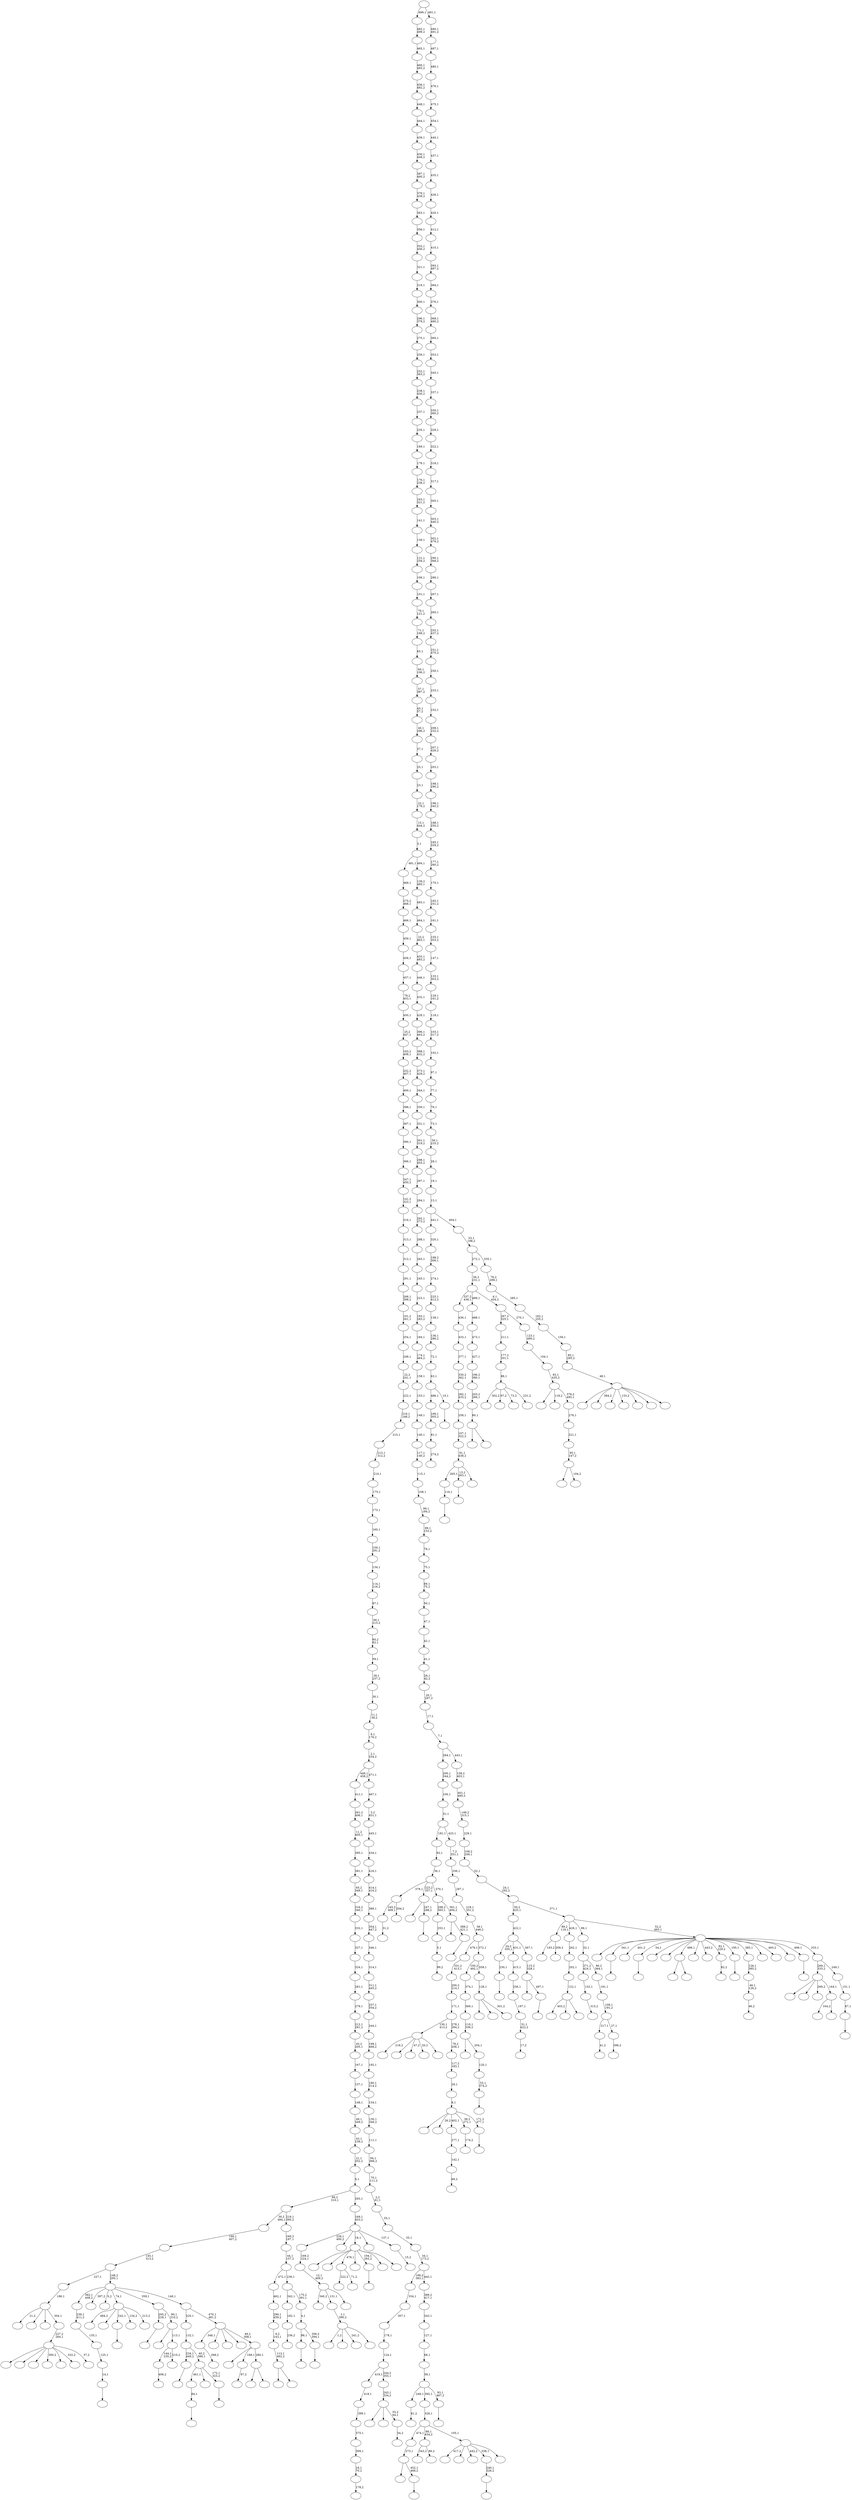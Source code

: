digraph T {
	650 [label=""]
	649 [label=""]
	648 [label=""]
	647 [label=""]
	646 [label=""]
	645 [label=""]
	644 [label=""]
	643 [label=""]
	642 [label=""]
	641 [label=""]
	640 [label=""]
	639 [label=""]
	638 [label=""]
	637 [label=""]
	636 [label=""]
	635 [label=""]
	634 [label=""]
	633 [label=""]
	632 [label=""]
	631 [label=""]
	630 [label=""]
	629 [label=""]
	628 [label=""]
	627 [label=""]
	626 [label=""]
	625 [label=""]
	624 [label=""]
	623 [label=""]
	622 [label=""]
	621 [label=""]
	620 [label=""]
	619 [label=""]
	618 [label=""]
	617 [label=""]
	616 [label=""]
	615 [label=""]
	614 [label=""]
	613 [label=""]
	612 [label=""]
	611 [label=""]
	610 [label=""]
	609 [label=""]
	608 [label=""]
	607 [label=""]
	606 [label=""]
	605 [label=""]
	604 [label=""]
	603 [label=""]
	602 [label=""]
	601 [label=""]
	600 [label=""]
	599 [label=""]
	598 [label=""]
	597 [label=""]
	596 [label=""]
	595 [label=""]
	594 [label=""]
	593 [label=""]
	592 [label=""]
	591 [label=""]
	590 [label=""]
	589 [label=""]
	588 [label=""]
	587 [label=""]
	586 [label=""]
	585 [label=""]
	584 [label=""]
	583 [label=""]
	582 [label=""]
	581 [label=""]
	580 [label=""]
	579 [label=""]
	578 [label=""]
	577 [label=""]
	576 [label=""]
	575 [label=""]
	574 [label=""]
	573 [label=""]
	572 [label=""]
	571 [label=""]
	570 [label=""]
	569 [label=""]
	568 [label=""]
	567 [label=""]
	566 [label=""]
	565 [label=""]
	564 [label=""]
	563 [label=""]
	562 [label=""]
	561 [label=""]
	560 [label=""]
	559 [label=""]
	558 [label=""]
	557 [label=""]
	556 [label=""]
	555 [label=""]
	554 [label=""]
	553 [label=""]
	552 [label=""]
	551 [label=""]
	550 [label=""]
	549 [label=""]
	548 [label=""]
	547 [label=""]
	546 [label=""]
	545 [label=""]
	544 [label=""]
	543 [label=""]
	542 [label=""]
	541 [label=""]
	540 [label=""]
	539 [label=""]
	538 [label=""]
	537 [label=""]
	536 [label=""]
	535 [label=""]
	534 [label=""]
	533 [label=""]
	532 [label=""]
	531 [label=""]
	530 [label=""]
	529 [label=""]
	528 [label=""]
	527 [label=""]
	526 [label=""]
	525 [label=""]
	524 [label=""]
	523 [label=""]
	522 [label=""]
	521 [label=""]
	520 [label=""]
	519 [label=""]
	518 [label=""]
	517 [label=""]
	516 [label=""]
	515 [label=""]
	514 [label=""]
	513 [label=""]
	512 [label=""]
	511 [label=""]
	510 [label=""]
	509 [label=""]
	508 [label=""]
	507 [label=""]
	506 [label=""]
	505 [label=""]
	504 [label=""]
	503 [label=""]
	502 [label=""]
	501 [label=""]
	500 [label=""]
	499 [label=""]
	498 [label=""]
	497 [label=""]
	496 [label=""]
	495 [label=""]
	494 [label=""]
	493 [label=""]
	492 [label=""]
	491 [label=""]
	490 [label=""]
	489 [label=""]
	488 [label=""]
	487 [label=""]
	486 [label=""]
	485 [label=""]
	484 [label=""]
	483 [label=""]
	482 [label=""]
	481 [label=""]
	480 [label=""]
	479 [label=""]
	478 [label=""]
	477 [label=""]
	476 [label=""]
	475 [label=""]
	474 [label=""]
	473 [label=""]
	472 [label=""]
	471 [label=""]
	470 [label=""]
	469 [label=""]
	468 [label=""]
	467 [label=""]
	466 [label=""]
	465 [label=""]
	464 [label=""]
	463 [label=""]
	462 [label=""]
	461 [label=""]
	460 [label=""]
	459 [label=""]
	458 [label=""]
	457 [label=""]
	456 [label=""]
	455 [label=""]
	454 [label=""]
	453 [label=""]
	452 [label=""]
	451 [label=""]
	450 [label=""]
	449 [label=""]
	448 [label=""]
	447 [label=""]
	446 [label=""]
	445 [label=""]
	444 [label=""]
	443 [label=""]
	442 [label=""]
	441 [label=""]
	440 [label=""]
	439 [label=""]
	438 [label=""]
	437 [label=""]
	436 [label=""]
	435 [label=""]
	434 [label=""]
	433 [label=""]
	432 [label=""]
	431 [label=""]
	430 [label=""]
	429 [label=""]
	428 [label=""]
	427 [label=""]
	426 [label=""]
	425 [label=""]
	424 [label=""]
	423 [label=""]
	422 [label=""]
	421 [label=""]
	420 [label=""]
	419 [label=""]
	418 [label=""]
	417 [label=""]
	416 [label=""]
	415 [label=""]
	414 [label=""]
	413 [label=""]
	412 [label=""]
	411 [label=""]
	410 [label=""]
	409 [label=""]
	408 [label=""]
	407 [label=""]
	406 [label=""]
	405 [label=""]
	404 [label=""]
	403 [label=""]
	402 [label=""]
	401 [label=""]
	400 [label=""]
	399 [label=""]
	398 [label=""]
	397 [label=""]
	396 [label=""]
	395 [label=""]
	394 [label=""]
	393 [label=""]
	392 [label=""]
	391 [label=""]
	390 [label=""]
	389 [label=""]
	388 [label=""]
	387 [label=""]
	386 [label=""]
	385 [label=""]
	384 [label=""]
	383 [label=""]
	382 [label=""]
	381 [label=""]
	380 [label=""]
	379 [label=""]
	378 [label=""]
	377 [label=""]
	376 [label=""]
	375 [label=""]
	374 [label=""]
	373 [label=""]
	372 [label=""]
	371 [label=""]
	370 [label=""]
	369 [label=""]
	368 [label=""]
	367 [label=""]
	366 [label=""]
	365 [label=""]
	364 [label=""]
	363 [label=""]
	362 [label=""]
	361 [label=""]
	360 [label=""]
	359 [label=""]
	358 [label=""]
	357 [label=""]
	356 [label=""]
	355 [label=""]
	354 [label=""]
	353 [label=""]
	352 [label=""]
	351 [label=""]
	350 [label=""]
	349 [label=""]
	348 [label=""]
	347 [label=""]
	346 [label=""]
	345 [label=""]
	344 [label=""]
	343 [label=""]
	342 [label=""]
	341 [label=""]
	340 [label=""]
	339 [label=""]
	338 [label=""]
	337 [label=""]
	336 [label=""]
	335 [label=""]
	334 [label=""]
	333 [label=""]
	332 [label=""]
	331 [label=""]
	330 [label=""]
	329 [label=""]
	328 [label=""]
	327 [label=""]
	326 [label=""]
	325 [label=""]
	324 [label=""]
	323 [label=""]
	322 [label=""]
	321 [label=""]
	320 [label=""]
	319 [label=""]
	318 [label=""]
	317 [label=""]
	316 [label=""]
	315 [label=""]
	314 [label=""]
	313 [label=""]
	312 [label=""]
	311 [label=""]
	310 [label=""]
	309 [label=""]
	308 [label=""]
	307 [label=""]
	306 [label=""]
	305 [label=""]
	304 [label=""]
	303 [label=""]
	302 [label=""]
	301 [label=""]
	300 [label=""]
	299 [label=""]
	298 [label=""]
	297 [label=""]
	296 [label=""]
	295 [label=""]
	294 [label=""]
	293 [label=""]
	292 [label=""]
	291 [label=""]
	290 [label=""]
	289 [label=""]
	288 [label=""]
	287 [label=""]
	286 [label=""]
	285 [label=""]
	284 [label=""]
	283 [label=""]
	282 [label=""]
	281 [label=""]
	280 [label=""]
	279 [label=""]
	278 [label=""]
	277 [label=""]
	276 [label=""]
	275 [label=""]
	274 [label=""]
	273 [label=""]
	272 [label=""]
	271 [label=""]
	270 [label=""]
	269 [label=""]
	268 [label=""]
	267 [label=""]
	266 [label=""]
	265 [label=""]
	264 [label=""]
	263 [label=""]
	262 [label=""]
	261 [label=""]
	260 [label=""]
	259 [label=""]
	258 [label=""]
	257 [label=""]
	256 [label=""]
	255 [label=""]
	254 [label=""]
	253 [label=""]
	252 [label=""]
	251 [label=""]
	250 [label=""]
	249 [label=""]
	248 [label=""]
	247 [label=""]
	246 [label=""]
	245 [label=""]
	244 [label=""]
	243 [label=""]
	242 [label=""]
	241 [label=""]
	240 [label=""]
	239 [label=""]
	238 [label=""]
	237 [label=""]
	236 [label=""]
	235 [label=""]
	234 [label=""]
	233 [label=""]
	232 [label=""]
	231 [label=""]
	230 [label=""]
	229 [label=""]
	228 [label=""]
	227 [label=""]
	226 [label=""]
	225 [label=""]
	224 [label=""]
	223 [label=""]
	222 [label=""]
	221 [label=""]
	220 [label=""]
	219 [label=""]
	218 [label=""]
	217 [label=""]
	216 [label=""]
	215 [label=""]
	214 [label=""]
	213 [label=""]
	212 [label=""]
	211 [label=""]
	210 [label=""]
	209 [label=""]
	208 [label=""]
	207 [label=""]
	206 [label=""]
	205 [label=""]
	204 [label=""]
	203 [label=""]
	202 [label=""]
	201 [label=""]
	200 [label=""]
	199 [label=""]
	198 [label=""]
	197 [label=""]
	196 [label=""]
	195 [label=""]
	194 [label=""]
	193 [label=""]
	192 [label=""]
	191 [label=""]
	190 [label=""]
	189 [label=""]
	188 [label=""]
	187 [label=""]
	186 [label=""]
	185 [label=""]
	184 [label=""]
	183 [label=""]
	182 [label=""]
	181 [label=""]
	180 [label=""]
	179 [label=""]
	178 [label=""]
	177 [label=""]
	176 [label=""]
	175 [label=""]
	174 [label=""]
	173 [label=""]
	172 [label=""]
	171 [label=""]
	170 [label=""]
	169 [label=""]
	168 [label=""]
	167 [label=""]
	166 [label=""]
	165 [label=""]
	164 [label=""]
	163 [label=""]
	162 [label=""]
	161 [label=""]
	160 [label=""]
	159 [label=""]
	158 [label=""]
	157 [label=""]
	156 [label=""]
	155 [label=""]
	154 [label=""]
	153 [label=""]
	152 [label=""]
	151 [label=""]
	150 [label=""]
	149 [label=""]
	148 [label=""]
	147 [label=""]
	146 [label=""]
	145 [label=""]
	144 [label=""]
	143 [label=""]
	142 [label=""]
	141 [label=""]
	140 [label=""]
	139 [label=""]
	138 [label=""]
	137 [label=""]
	136 [label=""]
	135 [label=""]
	134 [label=""]
	133 [label=""]
	132 [label=""]
	131 [label=""]
	130 [label=""]
	129 [label=""]
	128 [label=""]
	127 [label=""]
	126 [label=""]
	125 [label=""]
	124 [label=""]
	123 [label=""]
	122 [label=""]
	121 [label=""]
	120 [label=""]
	119 [label=""]
	118 [label=""]
	117 [label=""]
	116 [label=""]
	115 [label=""]
	114 [label=""]
	113 [label=""]
	112 [label=""]
	111 [label=""]
	110 [label=""]
	109 [label=""]
	108 [label=""]
	107 [label=""]
	106 [label=""]
	105 [label=""]
	104 [label=""]
	103 [label=""]
	102 [label=""]
	101 [label=""]
	100 [label=""]
	99 [label=""]
	98 [label=""]
	97 [label=""]
	96 [label=""]
	95 [label=""]
	94 [label=""]
	93 [label=""]
	92 [label=""]
	91 [label=""]
	90 [label=""]
	89 [label=""]
	88 [label=""]
	87 [label=""]
	86 [label=""]
	85 [label=""]
	84 [label=""]
	83 [label=""]
	82 [label=""]
	81 [label=""]
	80 [label=""]
	79 [label=""]
	78 [label=""]
	77 [label=""]
	76 [label=""]
	75 [label=""]
	74 [label=""]
	73 [label=""]
	72 [label=""]
	71 [label=""]
	70 [label=""]
	69 [label=""]
	68 [label=""]
	67 [label=""]
	66 [label=""]
	65 [label=""]
	64 [label=""]
	63 [label=""]
	62 [label=""]
	61 [label=""]
	60 [label=""]
	59 [label=""]
	58 [label=""]
	57 [label=""]
	56 [label=""]
	55 [label=""]
	54 [label=""]
	53 [label=""]
	52 [label=""]
	51 [label=""]
	50 [label=""]
	49 [label=""]
	48 [label=""]
	47 [label=""]
	46 [label=""]
	45 [label=""]
	44 [label=""]
	43 [label=""]
	42 [label=""]
	41 [label=""]
	40 [label=""]
	39 [label=""]
	38 [label=""]
	37 [label=""]
	36 [label=""]
	35 [label=""]
	34 [label=""]
	33 [label=""]
	32 [label=""]
	31 [label=""]
	30 [label=""]
	29 [label=""]
	28 [label=""]
	27 [label=""]
	26 [label=""]
	25 [label=""]
	24 [label=""]
	23 [label=""]
	22 [label=""]
	21 [label=""]
	20 [label=""]
	19 [label=""]
	18 [label=""]
	17 [label=""]
	16 [label=""]
	15 [label=""]
	14 [label=""]
	13 [label=""]
	12 [label=""]
	11 [label=""]
	10 [label=""]
	9 [label=""]
	8 [label=""]
	7 [label=""]
	6 [label=""]
	5 [label=""]
	4 [label=""]
	3 [label=""]
	2 [label=""]
	1 [label=""]
	0 [label=""]
	648 -> 649 [label=""]
	645 -> 646 [label="31,2"]
	638 -> 639 [label=""]
	633 -> 634 [label=""]
	632 -> 633 [label="116,1"]
	621 -> 622 [label=""]
	620 -> 621 [label="84,1"]
	618 -> 619 [label=""]
	617 -> 618 [label="14,1"]
	616 -> 617 [label="125,1"]
	615 -> 616 [label="135,1"]
	614 -> 615 [label="239,1\n411,2"]
	612 -> 613 [label="41,2"]
	606 -> 607 [label="99,2"]
	605 -> 606 [label="5,1"]
	604 -> 605 [label="253,1"]
	600 -> 645 [label="245,2\n409,1"]
	600 -> 601 [label="294,2"]
	598 -> 631 [label=""]
	598 -> 599 [label=""]
	593 -> 594 [label="268,2"]
	580 -> 581 [label=""]
	577 -> 578 [label="69,2"]
	576 -> 577 [label="142,1"]
	575 -> 576 [label="277,1"]
	571 -> 572 [label="178,2"]
	570 -> 571 [label="16,1\n70,2"]
	569 -> 570 [label="309,1"]
	568 -> 569 [label="375,1"]
	567 -> 568 [label="399,1"]
	566 -> 567 [label="418,1"]
	560 -> 602 [label="1,2"]
	560 -> 596 [label=""]
	560 -> 574 [label="241,2"]
	560 -> 561 [label=""]
	559 -> 560 [label="1,1\n390,2"]
	556 -> 557 [label="315,2"]
	555 -> 556 [label="152,1"]
	553 -> 610 [label="193,2"]
	553 -> 554 [label="209,2"]
	549 -> 550 [label=""]
	545 -> 546 [label=""]
	544 -> 545 [label="230,1"]
	542 -> 543 [label="17,2"]
	541 -> 542 [label="51,1\n422,2"]
	540 -> 541 [label="197,1"]
	539 -> 540 [label="256,1"]
	538 -> 539 [label="415,1"]
	536 -> 537 [label=""]
	535 -> 597 [label=""]
	535 -> 536 [label="452,1\n466,2"]
	534 -> 535 [label="273,1"]
	531 -> 532 [label="274,2"]
	530 -> 531 [label="81,1"]
	529 -> 530 [label="166,1\n305,2"]
	527 -> 528 [label=""]
	524 -> 525 [label="87,2"]
	519 -> 632 [label="265,1"]
	519 -> 549 [label="13,2\n263,1"]
	519 -> 520 [label=""]
	518 -> 519 [label="91,1\n438,2"]
	517 -> 518 [label="107,1\n322,2"]
	516 -> 517 [label="258,1"]
	515 -> 516 [label="282,1\n433,2"]
	514 -> 515 [label="330,2\n362,1"]
	513 -> 514 [label="377,1"]
	512 -> 513 [label="433,1"]
	511 -> 512 [label="436,1"]
	508 -> 644 [label="222,2"]
	508 -> 509 [label="71,2"]
	506 -> 590 [label=""]
	506 -> 507 [label=""]
	505 -> 506 [label="80,1"]
	504 -> 505 [label="203,2\n266,1"]
	503 -> 504 [label="196,2\n380,1"]
	502 -> 503 [label="427,1"]
	501 -> 502 [label="473,1"]
	500 -> 501 [label="488,1"]
	495 -> 496 [label=""]
	494 -> 548 [label=""]
	494 -> 495 [label="497,1"]
	493 -> 494 [label="115,2\n328,1"]
	492 -> 544 [label="24,2\n350,1"]
	492 -> 538 [label="431,1"]
	492 -> 493 [label="367,1"]
	491 -> 492 [label="422,1"]
	489 -> 490 [label="61,2"]
	487 -> 637 [label="340,2"]
	487 -> 559 [label="131,1"]
	487 -> 488 [label=""]
	486 -> 487 [label="12,1\n469,2"]
	485 -> 486 [label="169,2\n224,1"]
	482 -> 483 [label=""]
	481 -> 521 [label=""]
	481 -> 482 [label="247,1\n288,2"]
	478 -> 479 [label=""]
	475 -> 476 [label="82,2"]
	472 -> 473 [label="236,2"]
	471 -> 472 [label="182,1"]
	469 -> 636 [label="302,2"]
	469 -> 523 [label="97,2"]
	469 -> 474 [label="73,2"]
	469 -> 470 [label="231,2"]
	468 -> 469 [label="88,1"]
	467 -> 468 [label="177,2\n201,1"]
	466 -> 467 [label="211,1"]
	463 -> 464 [label=""]
	461 -> 462 [label=""]
	459 -> 460 [label="46,2"]
	458 -> 459 [label="46,1\n126,2"]
	457 -> 458 [label="126,1\n385,2"]
	454 -> 522 [label=""]
	454 -> 455 [label="104,2"]
	453 -> 454 [label="95,1\n147,2"]
	452 -> 453 [label="221,1"]
	451 -> 452 [label="276,1"]
	450 -> 588 [label=""]
	450 -> 552 [label="118,2"]
	450 -> 451 [label="376,2\n495,1"]
	449 -> 450 [label="83,1\n435,2"]
	448 -> 449 [label="104,1"]
	447 -> 448 [label="123,1\n490,2"]
	446 -> 466 [label="267,2\n325,1"]
	446 -> 447 [label="270,1"]
	445 -> 511 [label="337,2\n438,1"]
	445 -> 500 [label="489,1"]
	445 -> 446 [label="6,1\n454,2"]
	444 -> 445 [label="56,2\n231,1"]
	442 -> 443 [label=""]
	440 -> 441 [label="34,2"]
	439 -> 609 [label=""]
	439 -> 583 [label=""]
	439 -> 440 [label="55,2\n64,1"]
	438 -> 439 [label="243,1\n334,2"]
	437 -> 566 [label="419,1"]
	437 -> 438 [label="244,2\n355,1"]
	436 -> 437 [label="124,1"]
	435 -> 436 [label="178,1"]
	434 -> 435 [label="307,1"]
	433 -> 434 [label="334,1"]
	429 -> 629 [label="403,2"]
	429 -> 499 [label=""]
	429 -> 430 [label=""]
	428 -> 429 [label="122,1"]
	427 -> 428 [label="202,1"]
	426 -> 427 [label="262,1"]
	424 -> 425 [label="174,2"]
	421 -> 584 [label="343,2"]
	421 -> 422 [label="86,2"]
	418 -> 547 [label=""]
	418 -> 419 [label=""]
	417 -> 418 [label="112,1\n462,2"]
	416 -> 417 [label="9,2\n143,1"]
	415 -> 416 [label="299,1\n459,2"]
	414 -> 415 [label="462,1"]
	412 -> 413 [label="396,2"]
	411 -> 612 [label="217,1"]
	411 -> 412 [label="27,1"]
	410 -> 411 [label="109,1\n191,2"]
	409 -> 410 [label="191,1"]
	408 -> 555 [label="371,2\n424,1"]
	408 -> 409 [label="96,2\n364,1"]
	407 -> 408 [label="32,1"]
	405 -> 406 [label=""]
	404 -> 405 [label="240,1\n326,2"]
	399 -> 400 [label=""]
	398 -> 628 [label=""]
	398 -> 399 [label="388,2\n421,1"]
	397 -> 604 [label="298,2\n365,1"]
	397 -> 398 [label="361,1\n494,2"]
	396 -> 600 [label="378,1"]
	396 -> 481 [label="223,2\n357,1"]
	396 -> 397 [label="370,1"]
	395 -> 396 [label="36,1"]
	394 -> 395 [label="92,1"]
	386 -> 387 [label=""]
	385 -> 620 [label="461,1"]
	385 -> 431 [label=""]
	385 -> 386 [label="172,1\n323,2"]
	384 -> 478 [label="234,1\n449,2"]
	384 -> 385 [label="40,2\n386,1"]
	383 -> 384 [label="132,1"]
	381 -> 647 [label="218,2"]
	381 -> 642 [label=""]
	381 -> 551 [label="47,2"]
	381 -> 497 [label="20,2"]
	381 -> 382 [label=""]
	378 -> 379 [label="406,2"]
	376 -> 377 [label=""]
	375 -> 376 [label="53,1\n374,2"]
	374 -> 375 [label="120,1"]
	373 -> 562 [label=""]
	373 -> 374 [label="204,1"]
	372 -> 373 [label="110,1\n339,2"]
	371 -> 372 [label="369,1"]
	370 -> 371 [label="374,1"]
	368 -> 626 [label=""]
	368 -> 624 [label=""]
	368 -> 563 [label=""]
	368 -> 558 [label="300,2"]
	368 -> 477 [label=""]
	368 -> 389 [label="332,2"]
	368 -> 369 [label="37,2"]
	367 -> 368 [label="227,2\n264,1"]
	366 -> 641 [label="21,2"]
	366 -> 623 [label=""]
	366 -> 432 [label=""]
	366 -> 367 [label="304,1"]
	365 -> 366 [label="186,1"]
	362 -> 363 [label=""]
	360 -> 627 [label="484,2"]
	360 -> 582 [label=""]
	360 -> 580 [label="242,1"]
	360 -> 465 [label="134,2"]
	360 -> 361 [label="213,2"]
	358 -> 378 [label="144,1\n235,2"]
	358 -> 359 [label="210,2"]
	357 -> 573 [label=""]
	357 -> 358 [label="113,1"]
	356 -> 442 [label="205,2\n228,1"]
	356 -> 357 [label="90,1\n310,2"]
	354 -> 608 [label=""]
	354 -> 586 [label=""]
	354 -> 508 [label="478,1"]
	354 -> 484 [label=""]
	354 -> 463 [label="194,1\n293,2"]
	354 -> 391 [label=""]
	354 -> 355 [label=""]
	352 -> 353 [label=""]
	351 -> 611 [label=""]
	351 -> 595 [label="26,2"]
	351 -> 575 [label="402,1"]
	351 -> 424 [label="38,2\n271,1"]
	351 -> 352 [label="171,2\n477,1"]
	350 -> 351 [label="8,1"]
	349 -> 350 [label="29,1"]
	348 -> 349 [label="117,2\n183,1"]
	347 -> 348 [label="78,2\n206,1"]
	346 -> 381 [label="150,1\n413,2"]
	346 -> 347 [label="278,1\n284,2"]
	345 -> 346 [label="171,1"]
	344 -> 345 [label="200,2\n214,1"]
	343 -> 344 [label="331,2\n413,1"]
	341 -> 589 [label=""]
	341 -> 342 [label=""]
	340 -> 533 [label=""]
	340 -> 524 [label="168,1"]
	340 -> 341 [label="280,1"]
	339 -> 593 [label="348,1"]
	339 -> 591 [label=""]
	339 -> 510 [label=""]
	339 -> 401 [label=""]
	339 -> 340 [label="49,2\n308,1"]
	338 -> 383 [label="220,1"]
	338 -> 339 [label="470,1\n481,2"]
	337 -> 614 [label="382,1\n408,2"]
	337 -> 564 [label="397,2"]
	337 -> 498 [label="0,2"]
	337 -> 360 [label="74,1"]
	337 -> 356 [label="359,1"]
	337 -> 338 [label="146,1"]
	336 -> 365 [label="227,1"]
	336 -> 337 [label="148,2\n295,1"]
	335 -> 336 [label="145,1\n313,2"]
	334 -> 335 [label="190,1\n407,2"]
	332 -> 585 [label=""]
	332 -> 390 [label=""]
	332 -> 333 [label="301,2"]
	331 -> 332 [label="128,1"]
	330 -> 370 [label="100,2\n492,1"]
	330 -> 331 [label="358,1"]
	329 -> 343 [label="479,1"]
	329 -> 330 [label="372,1"]
	328 -> 329 [label="38,1\n446,2"]
	327 -> 328 [label="218,1\n351,2"]
	326 -> 327 [label="287,1"]
	325 -> 326 [label="336,1"]
	324 -> 325 [label="7,2\n351,1"]
	323 -> 394 [label="181,1"]
	323 -> 324 [label="423,1"]
	322 -> 323 [label="31,1"]
	321 -> 322 [label="100,1"]
	320 -> 321 [label="200,1\n344,2"]
	317 -> 640 [label="417,2"]
	317 -> 579 [label=""]
	317 -> 420 [label="442,2"]
	317 -> 404 [label="338,1"]
	317 -> 318 [label=""]
	316 -> 534 [label="474,1"]
	316 -> 421 [label="86,1\n434,2"]
	316 -> 317 [label="105,1"]
	315 -> 316 [label="326,1"]
	313 -> 314 [label=""]
	312 -> 527 [label="98,1"]
	312 -> 313 [label="356,2\n394,1"]
	311 -> 312 [label="4,1"]
	310 -> 471 [label="342,1"]
	310 -> 311 [label="175,2\n391,1"]
	309 -> 414 [label="472,1"]
	309 -> 310 [label="236,1"]
	308 -> 309 [label="44,1\n157,2"]
	307 -> 308 [label="160,2\n187,1"]
	306 -> 334 [label="30,2\n484,1"]
	306 -> 307 [label="219,1\n395,2"]
	304 -> 305 [label="15,2"]
	303 -> 485 [label="226,1\n400,2"]
	303 -> 380 [label=""]
	303 -> 354 [label="18,1"]
	303 -> 319 [label=""]
	303 -> 304 [label="137,1"]
	302 -> 303 [label="169,1\n453,2"]
	301 -> 306 [label="66,2\n310,1"]
	301 -> 302 [label="293,1"]
	300 -> 301 [label="0,1"]
	299 -> 300 [label="21,1\n352,2"]
	298 -> 299 [label="43,1\n159,2"]
	297 -> 298 [label="49,1\n349,2"]
	296 -> 297 [label="148,1"]
	295 -> 296 [label="157,1"]
	294 -> 295 [label="167,1"]
	293 -> 294 [label="45,2\n205,1"]
	292 -> 293 [label="212,1\n281,2"]
	291 -> 292 [label="279,1"]
	290 -> 291 [label="281,1"]
	289 -> 290 [label="324,1"]
	288 -> 289 [label="327,1"]
	287 -> 288 [label="332,1"]
	286 -> 287 [label="316,2\n340,1"]
	285 -> 286 [label="65,2\n349,1"]
	284 -> 285 [label="381,1"]
	283 -> 284 [label="395,1"]
	282 -> 283 [label="11,2\n405,1"]
	281 -> 282 [label="261,2\n406,1"]
	280 -> 281 [label="411,1"]
	278 -> 279 [label=""]
	277 -> 489 [label="246,1"]
	277 -> 315 [label="392,1"]
	277 -> 278 [label="93,1\n467,2"]
	276 -> 277 [label="58,1"]
	275 -> 276 [label="68,1"]
	274 -> 275 [label="127,1"]
	273 -> 274 [label="343,1"]
	272 -> 273 [label="389,2\n417,1"]
	271 -> 433 [label="199,2\n383,1"]
	271 -> 272 [label="442,1"]
	270 -> 271 [label="34,1\n173,2"]
	269 -> 270 [label="35,1"]
	268 -> 269 [label="55,1"]
	267 -> 268 [label="2,2\n61,1"]
	266 -> 267 [label="70,1\n111,2"]
	265 -> 266 [label="94,1\n366,2"]
	264 -> 265 [label="111,1"]
	263 -> 264 [label="130,1\n346,2"]
	262 -> 263 [label="154,1"]
	261 -> 262 [label="180,1\n314,2"]
	260 -> 261 [label="192,1"]
	259 -> 260 [label="199,1\n468,2"]
	258 -> 259 [label="244,1"]
	257 -> 258 [label="257,1\n354,2"]
	256 -> 257 [label="311,1\n445,2"]
	255 -> 256 [label="314,1"]
	254 -> 255 [label="346,1"]
	253 -> 254 [label="354,1\n447,2"]
	252 -> 253 [label="389,1"]
	251 -> 252 [label="414,1\n416,2"]
	250 -> 251 [label="416,1"]
	249 -> 250 [label="434,1"]
	248 -> 249 [label="445,1"]
	247 -> 248 [label="3,2\n451,1"]
	246 -> 247 [label="467,1"]
	245 -> 280 [label="449,1\n458,2"]
	245 -> 246 [label="471,1"]
	244 -> 245 [label="2,1\n254,2"]
	243 -> 244 [label="9,1\n176,2"]
	242 -> 243 [label="11,1\n39,2"]
	241 -> 242 [label="30,1"]
	240 -> 241 [label="39,1\n237,2"]
	239 -> 240 [label="59,1"]
	238 -> 239 [label="60,2\n62,1"]
	237 -> 238 [label="66,1\n215,2"]
	236 -> 237 [label="87,1"]
	235 -> 236 [label="114,1\n216,2"]
	234 -> 235 [label="134,1"]
	233 -> 234 [label="159,1\n291,2"]
	232 -> 233 [label="160,1"]
	231 -> 232 [label="173,1"]
	230 -> 231 [label="175,1"]
	229 -> 230 [label="210,1"]
	228 -> 229 [label="213,1\n312,2"]
	227 -> 228 [label="215,1"]
	226 -> 227 [label="216,1\n248,2"]
	225 -> 226 [label="222,1"]
	224 -> 225 [label="22,2\n241,1"]
	223 -> 224 [label="248,1"]
	222 -> 223 [label="254,1"]
	221 -> 222 [label="101,2\n261,1"]
	220 -> 221 [label="268,1\n398,2"]
	219 -> 220 [label="291,1"]
	218 -> 219 [label="312,1"]
	217 -> 218 [label="313,1"]
	216 -> 217 [label="316,1"]
	215 -> 216 [label="141,2\n323,1"]
	214 -> 215 [label="347,1\n450,2"]
	213 -> 214 [label="366,1"]
	212 -> 213 [label="390,1"]
	211 -> 212 [label="397,1"]
	210 -> 211 [label="398,1"]
	209 -> 210 [label="400,1"]
	208 -> 209 [label="252,2\n407,1"]
	207 -> 208 [label="163,2\n408,1"]
	206 -> 207 [label="25,2\n447,1"]
	205 -> 206 [label="450,1"]
	204 -> 205 [label="79,2\n453,1"]
	203 -> 204 [label="457,1"]
	202 -> 203 [label="458,1"]
	201 -> 202 [label="459,1"]
	200 -> 201 [label="466,1"]
	199 -> 200 [label="275,2\n468,1"]
	198 -> 199 [label="469,1"]
	196 -> 630 [label="164,2"]
	196 -> 197 [label=""]
	195 -> 526 [label=""]
	195 -> 403 [label=""]
	195 -> 364 [label="269,2"]
	195 -> 196 [label="164,1"]
	193 -> 194 [label=""]
	192 -> 529 [label="486,1"]
	192 -> 193 [label="10,1"]
	191 -> 192 [label="63,1"]
	190 -> 191 [label="72,1"]
	189 -> 190 [label="136,1\n286,2"]
	188 -> 189 [label="138,1"]
	187 -> 188 [label="225,1\n412,2"]
	186 -> 187 [label="274,1"]
	185 -> 186 [label="188,2\n306,1"]
	184 -> 185 [label="320,1"]
	182 -> 183 [label=""]
	181 -> 182 [label="67,1"]
	180 -> 181 [label="151,1"]
	179 -> 195 [label="269,1\n333,2"]
	179 -> 180 [label="249,1"]
	178 -> 650 [label=""]
	178 -> 648 [label="341,1"]
	178 -> 643 [label="401,2"]
	178 -> 638 [label="54,1"]
	178 -> 625 [label=""]
	178 -> 603 [label=""]
	178 -> 598 [label="496,1"]
	178 -> 587 [label=""]
	178 -> 565 [label="443,2"]
	178 -> 475 [label="82,1\n229,2"]
	178 -> 461 [label="195,1"]
	178 -> 457 [label="385,1"]
	178 -> 423 [label=""]
	178 -> 393 [label="493,2"]
	178 -> 392 [label=""]
	178 -> 362 [label="498,1"]
	178 -> 179 [label="333,1"]
	177 -> 553 [label="89,2\n119,1"]
	177 -> 426 [label="428,1"]
	177 -> 407 [label="96,1"]
	177 -> 178 [label="52,2\n493,1"]
	176 -> 491 [label="50,2\n425,1"]
	176 -> 177 [label="371,1"]
	175 -> 176 [label="24,1\n292,2"]
	174 -> 175 [label="52,1"]
	173 -> 174 [label="108,2\n209,1"]
	172 -> 173 [label="229,1"]
	171 -> 172 [label="149,2\n315,1"]
	170 -> 171 [label="401,1\n485,2"]
	169 -> 170 [label="158,2\n403,1"]
	168 -> 320 [label="284,1"]
	168 -> 169 [label="443,1"]
	167 -> 168 [label="7,1"]
	166 -> 167 [label="17,1"]
	165 -> 166 [label="20,1\n297,2"]
	164 -> 165 [label="26,1\n42,2"]
	163 -> 164 [label="41,1"]
	162 -> 163 [label="42,1"]
	161 -> 162 [label="47,1"]
	160 -> 161 [label="50,1"]
	159 -> 160 [label="69,1\n75,2"]
	158 -> 159 [label="75,1"]
	157 -> 158 [label="78,1"]
	156 -> 157 [label="89,1\n153,2"]
	155 -> 156 [label="99,1\n184,2"]
	154 -> 155 [label="108,1"]
	153 -> 154 [label="115,1"]
	152 -> 153 [label="117,1\n140,2"]
	151 -> 152 [label="140,1"]
	150 -> 151 [label="149,1"]
	149 -> 150 [label="153,1"]
	148 -> 149 [label="158,1"]
	147 -> 148 [label="174,1\n464,2"]
	146 -> 147 [label="184,1"]
	145 -> 146 [label="193,1\n283,2"]
	144 -> 145 [label="223,1"]
	143 -> 144 [label="245,1"]
	142 -> 143 [label="283,1"]
	141 -> 142 [label="288,1"]
	140 -> 141 [label="292,1\n373,2"]
	139 -> 140 [label="294,1"]
	138 -> 139 [label="297,1"]
	137 -> 138 [label="298,1\n455,2"]
	136 -> 137 [label="301,1\n319,2"]
	135 -> 136 [label="331,1"]
	134 -> 135 [label="339,1"]
	133 -> 134 [label="344,1"]
	132 -> 133 [label="373,1\n429,2"]
	131 -> 132 [label="388,1\n432,2"]
	130 -> 131 [label="396,1\n463,2"]
	129 -> 130 [label="429,1"]
	128 -> 129 [label="432,1"]
	127 -> 128 [label="446,1"]
	126 -> 127 [label="455,1\n483,2"]
	125 -> 126 [label="23,2\n463,1"]
	124 -> 125 [label="464,1"]
	123 -> 124 [label="483,1"]
	122 -> 123 [label="139,2\n485,1"]
	121 -> 198 [label="481,1"]
	121 -> 122 [label="494,1"]
	120 -> 121 [label="3,1"]
	119 -> 120 [label="15,1\n444,2"]
	118 -> 119 [label="22,1\n179,2"]
	117 -> 118 [label="23,1"]
	116 -> 117 [label="25,1"]
	115 -> 116 [label="37,1"]
	114 -> 115 [label="40,1\n296,2"]
	113 -> 114 [label="45,1\n57,2"]
	112 -> 113 [label="57,1\n387,2"]
	111 -> 112 [label="60,1\n106,2"]
	110 -> 111 [label="65,1"]
	109 -> 110 [label="71,1\n189,2"]
	108 -> 109 [label="79,1\n121,2"]
	107 -> 108 [label="101,1"]
	106 -> 107 [label="106,1"]
	105 -> 106 [label="121,1\n259,2"]
	104 -> 105 [label="139,1"]
	103 -> 104 [label="141,1"]
	102 -> 103 [label="163,1\n321,2"]
	101 -> 102 [label="176,1\n238,2"]
	100 -> 101 [label="179,1"]
	99 -> 100 [label="189,1"]
	98 -> 99 [label="235,1"]
	97 -> 98 [label="237,1"]
	96 -> 97 [label="238,1\n430,2"]
	95 -> 96 [label="252,1\n363,2"]
	94 -> 95 [label="259,1"]
	93 -> 94 [label="275,1"]
	92 -> 93 [label="296,1\n379,2"]
	91 -> 92 [label="300,1"]
	90 -> 91 [label="319,1"]
	89 -> 90 [label="321,1"]
	88 -> 89 [label="352,1\n456,2"]
	87 -> 88 [label="356,1"]
	86 -> 87 [label="363,1"]
	85 -> 86 [label="379,1\n439,2"]
	84 -> 85 [label="387,1\n460,2"]
	83 -> 84 [label="430,1\n448,2"]
	82 -> 83 [label="439,1"]
	81 -> 82 [label="444,1"]
	80 -> 81 [label="448,1"]
	79 -> 80 [label="456,1\n482,2"]
	78 -> 79 [label="460,1\n465,2"]
	77 -> 78 [label="465,1"]
	76 -> 77 [label="482,1\n499,2"]
	74 -> 635 [label=""]
	74 -> 592 [label="384,2"]
	74 -> 480 [label=""]
	74 -> 456 [label="133,2"]
	74 -> 402 [label=""]
	74 -> 388 [label=""]
	74 -> 75 [label=""]
	73 -> 74 [label="48,1"]
	72 -> 73 [label="85,1\n285,2"]
	71 -> 72 [label="156,1"]
	70 -> 71 [label="162,1\n255,2"]
	69 -> 70 [label="285,1"]
	68 -> 69 [label="76,2\n289,1"]
	67 -> 444 [label="272,1"]
	67 -> 68 [label="335,1"]
	66 -> 67 [label="33,1\n198,2"]
	65 -> 184 [label="441,1"]
	65 -> 66 [label="404,1"]
	64 -> 65 [label="13,1"]
	63 -> 64 [label="19,1"]
	62 -> 63 [label="28,1"]
	61 -> 62 [label="56,1\n233,2"]
	60 -> 61 [label="73,1"]
	59 -> 60 [label="76,1"]
	58 -> 59 [label="77,1"]
	57 -> 58 [label="97,1"]
	56 -> 57 [label="102,1"]
	55 -> 56 [label="103,1\n317,2"]
	54 -> 55 [label="118,1"]
	53 -> 54 [label="129,1\n161,2"]
	52 -> 53 [label="133,1\n303,2"]
	51 -> 52 [label="147,1"]
	50 -> 51 [label="155,1\n353,2"]
	49 -> 50 [label="161,1"]
	48 -> 49 [label="165,1\n251,2"]
	47 -> 48 [label="170,1"]
	46 -> 47 [label="177,1\n260,2"]
	45 -> 46 [label="185,1\n329,2"]
	44 -> 45 [label="188,1\n250,2"]
	43 -> 44 [label="196,1\n345,2"]
	42 -> 43 [label="198,1\n290,2"]
	41 -> 42 [label="203,1"]
	40 -> 41 [label="207,1\n426,2"]
	39 -> 40 [label="208,1\n232,2"]
	38 -> 39 [label="232,1"]
	37 -> 38 [label="233,1"]
	36 -> 37 [label="250,1"]
	35 -> 36 [label="251,1\n475,2"]
	34 -> 35 [label="255,1\n437,2"]
	33 -> 34 [label="260,1"]
	32 -> 33 [label="267,1"]
	31 -> 32 [label="286,1"]
	30 -> 31 [label="290,1\n368,2"]
	29 -> 30 [label="302,1\n476,2"]
	28 -> 29 [label="303,1\n440,2"]
	27 -> 28 [label="305,1"]
	26 -> 27 [label="317,1"]
	25 -> 26 [label="318,1"]
	24 -> 25 [label="322,1"]
	23 -> 24 [label="329,1"]
	22 -> 23 [label="330,1\n360,2"]
	21 -> 22 [label="337,1"]
	20 -> 21 [label="345,1"]
	19 -> 20 [label="353,1"]
	18 -> 19 [label="360,1"]
	17 -> 18 [label="368,1\n480,2"]
	16 -> 17 [label="376,1"]
	15 -> 16 [label="384,1"]
	14 -> 15 [label="393,1\n487,2"]
	13 -> 14 [label="410,1"]
	12 -> 13 [label="412,1"]
	11 -> 12 [label="420,1"]
	10 -> 11 [label="426,1"]
	9 -> 10 [label="435,1"]
	8 -> 9 [label="437,1"]
	7 -> 8 [label="440,1"]
	6 -> 7 [label="454,1"]
	5 -> 6 [label="475,1"]
	4 -> 5 [label="476,1"]
	3 -> 4 [label="480,1"]
	2 -> 3 [label="487,1"]
	1 -> 2 [label="490,1\n491,2"]
	0 -> 76 [label="499,1"]
	0 -> 1 [label="491,1"]
}
